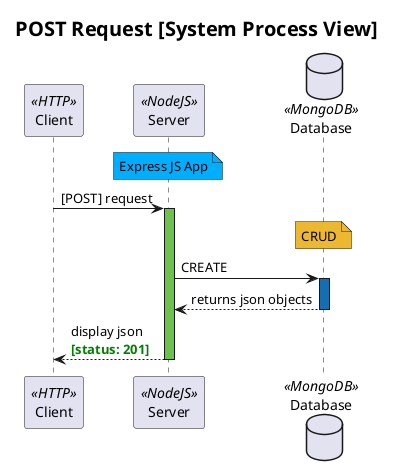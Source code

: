@startuml

title: <size:20> POST Request [System Process View]</size>

' Lifelines
participant Client as cl <<HTTP>>
participant Server as node <<NodeJS>>
database Database as db <<MongoDB>>


' Sequence
note over of node #00aeff: Express JS App
cl -> node : [POST] request
activate node #6cc24a
    note over of db #ecb731: CRUD
    node -> db : CREATE
activate db #146eb4
    db --> node : returns json objects
deactivate db
    node --> cl : display json\n<font color=green><b>[status: 201]
deactivate node
@enduml